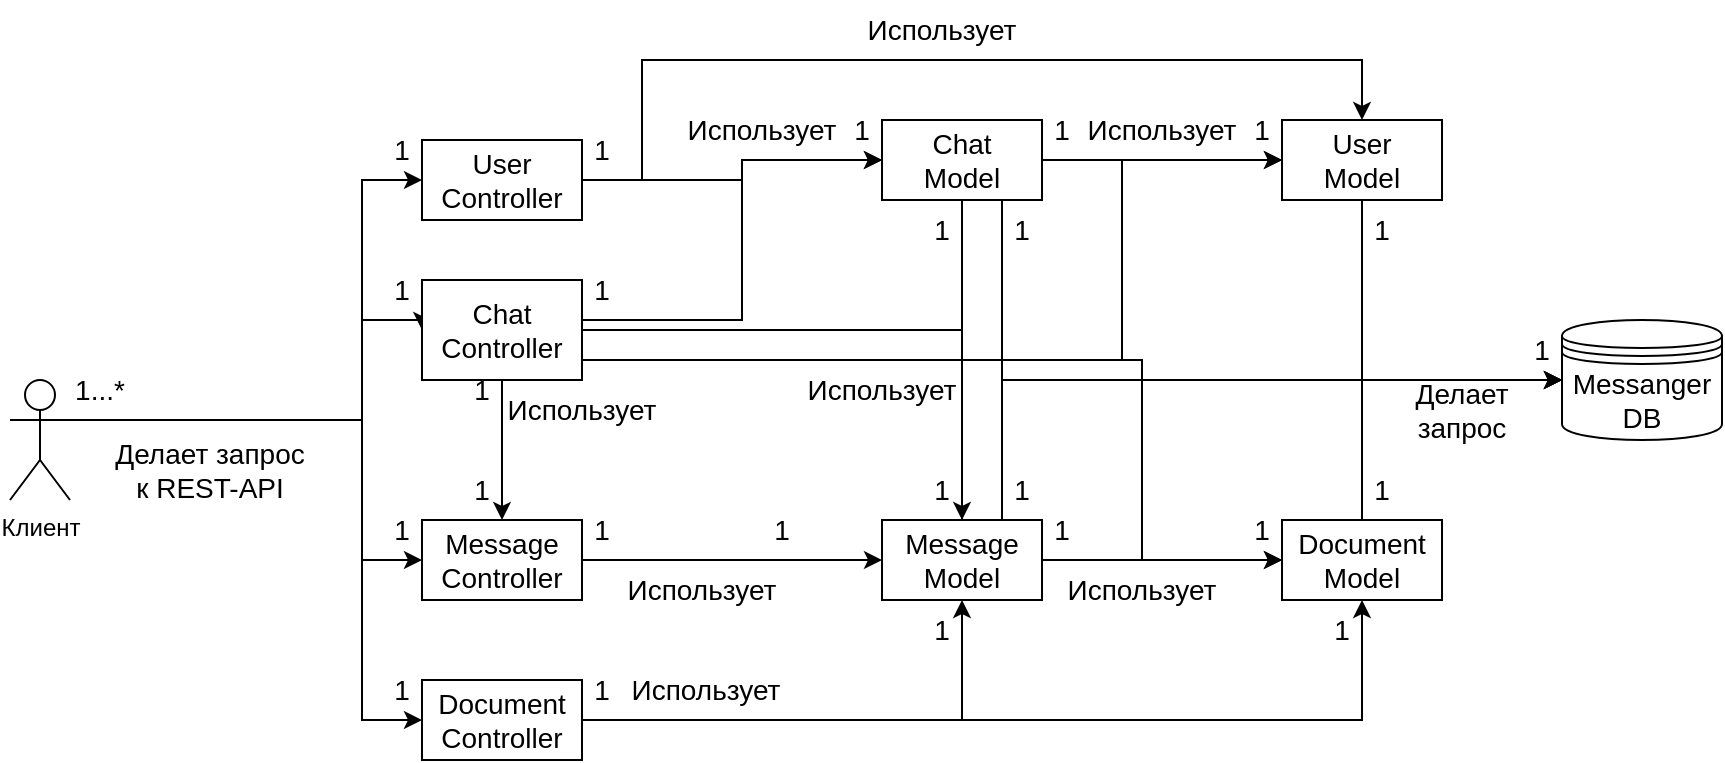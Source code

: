<mxfile version="14.6.12" type="device"><diagram id="C5RBs43oDa-KdzZeNtuy" name="Page-1"><mxGraphModel dx="1038" dy="551" grid="1" gridSize="10" guides="1" tooltips="1" connect="1" arrows="1" fold="1" page="1" pageScale="1" pageWidth="827" pageHeight="1169" math="0" shadow="0"><root><mxCell id="WIyWlLk6GJQsqaUBKTNV-0"/><mxCell id="WIyWlLk6GJQsqaUBKTNV-1" parent="WIyWlLk6GJQsqaUBKTNV-0"/><mxCell id="nuO5wskT-QE21KjxMwni-0" value="Клиент" style="shape=umlActor;verticalLabelPosition=bottom;verticalAlign=top;html=1;outlineConnect=0;" parent="WIyWlLk6GJQsqaUBKTNV-1" vertex="1"><mxGeometry x="4" y="210" width="30" height="60" as="geometry"/></mxCell><mxCell id="nuO5wskT-QE21KjxMwni-46" style="edgeStyle=orthogonalEdgeStyle;rounded=0;sketch=0;jumpStyle=none;orthogonalLoop=1;jettySize=auto;html=1;exitX=1;exitY=0.5;exitDx=0;exitDy=0;entryX=0;entryY=0.5;entryDx=0;entryDy=0;shadow=0;targetPerimeterSpacing=0;fontSize=14;" parent="WIyWlLk6GJQsqaUBKTNV-1" target="nuO5wskT-QE21KjxMwni-16" edge="1"><mxGeometry relative="1" as="geometry"><mxPoint x="164" y="230" as="sourcePoint"/><Array as="points"><mxPoint x="180" y="230"/><mxPoint x="180" y="110"/></Array></mxGeometry></mxCell><mxCell id="nuO5wskT-QE21KjxMwni-47" style="edgeStyle=orthogonalEdgeStyle;rounded=0;sketch=0;jumpStyle=none;orthogonalLoop=1;jettySize=auto;html=1;exitX=1;exitY=0.5;exitDx=0;exitDy=0;entryX=0;entryY=0.5;entryDx=0;entryDy=0;shadow=0;targetPerimeterSpacing=0;fontSize=14;" parent="WIyWlLk6GJQsqaUBKTNV-1" target="nuO5wskT-QE21KjxMwni-17" edge="1"><mxGeometry relative="1" as="geometry"><mxPoint x="164" y="230" as="sourcePoint"/><Array as="points"><mxPoint x="180" y="230"/><mxPoint x="180" y="180"/></Array></mxGeometry></mxCell><mxCell id="nuO5wskT-QE21KjxMwni-48" style="edgeStyle=orthogonalEdgeStyle;rounded=0;sketch=0;jumpStyle=none;orthogonalLoop=1;jettySize=auto;html=1;exitX=1;exitY=0.5;exitDx=0;exitDy=0;entryX=0;entryY=0.5;entryDx=0;entryDy=0;shadow=0;targetPerimeterSpacing=0;fontSize=14;" parent="WIyWlLk6GJQsqaUBKTNV-1" target="nuO5wskT-QE21KjxMwni-18" edge="1"><mxGeometry relative="1" as="geometry"><mxPoint x="164" y="230" as="sourcePoint"/><Array as="points"><mxPoint x="180" y="230"/><mxPoint x="180" y="300"/></Array></mxGeometry></mxCell><mxCell id="nuO5wskT-QE21KjxMwni-49" style="edgeStyle=orthogonalEdgeStyle;rounded=0;sketch=0;jumpStyle=none;orthogonalLoop=1;jettySize=auto;html=1;exitX=1;exitY=0.5;exitDx=0;exitDy=0;entryX=0;entryY=0.5;entryDx=0;entryDy=0;shadow=0;targetPerimeterSpacing=0;fontSize=14;" parent="WIyWlLk6GJQsqaUBKTNV-1" target="nuO5wskT-QE21KjxMwni-19" edge="1"><mxGeometry relative="1" as="geometry"><mxPoint x="164" y="230" as="sourcePoint"/><Array as="points"><mxPoint x="180" y="230"/><mxPoint x="180" y="380"/></Array></mxGeometry></mxCell><mxCell id="nuO5wskT-QE21KjxMwni-7" value="" style="endArrow=none;html=1;shadow=0;exitX=1;exitY=0.333;exitDx=0;exitDy=0;exitPerimeter=0;endFill=0;edgeStyle=orthogonalEdgeStyle;rounded=0;" parent="WIyWlLk6GJQsqaUBKTNV-1" source="nuO5wskT-QE21KjxMwni-0" edge="1"><mxGeometry relative="1" as="geometry"><mxPoint x="264" y="300" as="sourcePoint"/><mxPoint x="180" y="230" as="targetPoint"/></mxGeometry></mxCell><mxCell id="nuO5wskT-QE21KjxMwni-56" style="edgeStyle=orthogonalEdgeStyle;rounded=0;sketch=0;jumpStyle=none;orthogonalLoop=1;jettySize=auto;html=1;exitX=1;exitY=0.5;exitDx=0;exitDy=0;shadow=0;targetPerimeterSpacing=0;fontSize=14;" parent="WIyWlLk6GJQsqaUBKTNV-1" source="nuO5wskT-QE21KjxMwni-16" target="nuO5wskT-QE21KjxMwni-20" edge="1"><mxGeometry relative="1" as="geometry"><Array as="points"><mxPoint x="320" y="110"/><mxPoint x="320" y="50"/><mxPoint x="680" y="50"/></Array></mxGeometry></mxCell><mxCell id="7utdtpMVFO24UKG7pfP5-5" style="edgeStyle=orthogonalEdgeStyle;rounded=0;orthogonalLoop=1;jettySize=auto;html=1;exitX=0;exitY=1;exitDx=0;exitDy=0;entryX=0;entryY=0.5;entryDx=0;entryDy=0;" edge="1" parent="WIyWlLk6GJQsqaUBKTNV-1" source="nuO5wskT-QE21KjxMwni-66" target="nuO5wskT-QE21KjxMwni-21"><mxGeometry relative="1" as="geometry"><Array as="points"><mxPoint x="370" y="110"/><mxPoint x="370" y="100"/></Array></mxGeometry></mxCell><mxCell id="nuO5wskT-QE21KjxMwni-16" value="User&lt;br&gt;Controller" style="rounded=0;whiteSpace=wrap;html=1;fontSize=14;" parent="WIyWlLk6GJQsqaUBKTNV-1" vertex="1"><mxGeometry x="210" y="90" width="80" height="40" as="geometry"/></mxCell><mxCell id="nuO5wskT-QE21KjxMwni-57" style="edgeStyle=orthogonalEdgeStyle;rounded=0;sketch=0;jumpStyle=none;orthogonalLoop=1;jettySize=auto;html=1;exitX=1;exitY=0.5;exitDx=0;exitDy=0;entryX=0;entryY=0.5;entryDx=0;entryDy=0;shadow=0;targetPerimeterSpacing=0;fontSize=14;" parent="WIyWlLk6GJQsqaUBKTNV-1" source="nuO5wskT-QE21KjxMwni-17" target="nuO5wskT-QE21KjxMwni-21" edge="1"><mxGeometry relative="1" as="geometry"><Array as="points"><mxPoint x="370" y="180"/><mxPoint x="370" y="100"/></Array></mxGeometry></mxCell><mxCell id="nuO5wskT-QE21KjxMwni-61" style="edgeStyle=orthogonalEdgeStyle;rounded=0;sketch=0;jumpStyle=none;orthogonalLoop=1;jettySize=auto;html=1;exitX=0.5;exitY=1;exitDx=0;exitDy=0;entryX=0.5;entryY=0;entryDx=0;entryDy=0;shadow=0;targetPerimeterSpacing=0;fontSize=14;" parent="WIyWlLk6GJQsqaUBKTNV-1" source="nuO5wskT-QE21KjxMwni-17" target="nuO5wskT-QE21KjxMwni-18" edge="1"><mxGeometry relative="1" as="geometry"/></mxCell><mxCell id="7utdtpMVFO24UKG7pfP5-6" style="edgeStyle=orthogonalEdgeStyle;rounded=0;orthogonalLoop=1;jettySize=auto;html=1;exitX=1;exitY=0.5;exitDx=0;exitDy=0;entryX=0.5;entryY=0.5;entryDx=0;entryDy=0;entryPerimeter=0;" edge="1" parent="WIyWlLk6GJQsqaUBKTNV-1" source="nuO5wskT-QE21KjxMwni-17" target="nuO5wskT-QE21KjxMwni-22"><mxGeometry relative="1" as="geometry"/></mxCell><mxCell id="7utdtpMVFO24UKG7pfP5-7" style="edgeStyle=orthogonalEdgeStyle;rounded=0;orthogonalLoop=1;jettySize=auto;html=1;exitX=1;exitY=0.75;exitDx=0;exitDy=0;entryX=0;entryY=0.5;entryDx=0;entryDy=0;" edge="1" parent="WIyWlLk6GJQsqaUBKTNV-1" source="nuO5wskT-QE21KjxMwni-17" target="nuO5wskT-QE21KjxMwni-23"><mxGeometry relative="1" as="geometry"><Array as="points"><mxPoint x="290" y="200"/><mxPoint x="570" y="200"/><mxPoint x="570" y="300"/></Array></mxGeometry></mxCell><mxCell id="7utdtpMVFO24UKG7pfP5-8" style="edgeStyle=orthogonalEdgeStyle;rounded=0;orthogonalLoop=1;jettySize=auto;html=1;exitX=1;exitY=0.75;exitDx=0;exitDy=0;" edge="1" parent="WIyWlLk6GJQsqaUBKTNV-1" source="nuO5wskT-QE21KjxMwni-17" target="nuO5wskT-QE21KjxMwni-20"><mxGeometry relative="1" as="geometry"><Array as="points"><mxPoint x="290" y="200"/><mxPoint x="560" y="200"/><mxPoint x="560" y="100"/></Array></mxGeometry></mxCell><mxCell id="nuO5wskT-QE21KjxMwni-17" value="Chat&lt;br&gt;Controller" style="rounded=0;whiteSpace=wrap;html=1;fontSize=14;" parent="WIyWlLk6GJQsqaUBKTNV-1" vertex="1"><mxGeometry x="210" y="160" width="80" height="50" as="geometry"/></mxCell><mxCell id="nuO5wskT-QE21KjxMwni-58" style="edgeStyle=orthogonalEdgeStyle;rounded=0;sketch=0;jumpStyle=none;orthogonalLoop=1;jettySize=auto;html=1;exitX=1;exitY=0.5;exitDx=0;exitDy=0;entryX=0;entryY=0.5;entryDx=0;entryDy=0;shadow=0;targetPerimeterSpacing=0;fontSize=14;" parent="WIyWlLk6GJQsqaUBKTNV-1" source="nuO5wskT-QE21KjxMwni-18" target="nuO5wskT-QE21KjxMwni-22" edge="1"><mxGeometry relative="1" as="geometry"/></mxCell><mxCell id="nuO5wskT-QE21KjxMwni-18" value="Message&lt;br&gt;Controller" style="rounded=0;whiteSpace=wrap;html=1;fontSize=14;" parent="WIyWlLk6GJQsqaUBKTNV-1" vertex="1"><mxGeometry x="210" y="280" width="80" height="40" as="geometry"/></mxCell><mxCell id="nuO5wskT-QE21KjxMwni-59" style="edgeStyle=orthogonalEdgeStyle;rounded=0;sketch=0;jumpStyle=none;orthogonalLoop=1;jettySize=auto;html=1;exitX=1;exitY=0.5;exitDx=0;exitDy=0;shadow=0;targetPerimeterSpacing=0;fontSize=14;" parent="WIyWlLk6GJQsqaUBKTNV-1" source="nuO5wskT-QE21KjxMwni-19" target="nuO5wskT-QE21KjxMwni-23" edge="1"><mxGeometry relative="1" as="geometry"><Array as="points"><mxPoint x="680" y="380"/></Array></mxGeometry></mxCell><mxCell id="7utdtpMVFO24UKG7pfP5-9" style="edgeStyle=orthogonalEdgeStyle;rounded=0;orthogonalLoop=1;jettySize=auto;html=1;exitX=1;exitY=0.5;exitDx=0;exitDy=0;entryX=0.5;entryY=1;entryDx=0;entryDy=0;" edge="1" parent="WIyWlLk6GJQsqaUBKTNV-1" source="nuO5wskT-QE21KjxMwni-19" target="nuO5wskT-QE21KjxMwni-22"><mxGeometry relative="1" as="geometry"/></mxCell><mxCell id="nuO5wskT-QE21KjxMwni-19" value="Document&lt;br&gt;Controller" style="rounded=0;whiteSpace=wrap;html=1;fontSize=14;" parent="WIyWlLk6GJQsqaUBKTNV-1" vertex="1"><mxGeometry x="210" y="360" width="80" height="40" as="geometry"/></mxCell><mxCell id="7utdtpMVFO24UKG7pfP5-11" style="edgeStyle=orthogonalEdgeStyle;rounded=0;orthogonalLoop=1;jettySize=auto;html=1;exitX=0.5;exitY=1;exitDx=0;exitDy=0;" edge="1" parent="WIyWlLk6GJQsqaUBKTNV-1" source="nuO5wskT-QE21KjxMwni-20" target="nuO5wskT-QE21KjxMwni-24"><mxGeometry relative="1" as="geometry"><Array as="points"><mxPoint x="680" y="210"/></Array></mxGeometry></mxCell><mxCell id="nuO5wskT-QE21KjxMwni-20" value="User&lt;br&gt;Model" style="rounded=0;whiteSpace=wrap;html=1;fontSize=14;" parent="WIyWlLk6GJQsqaUBKTNV-1" vertex="1"><mxGeometry x="640" y="80" width="80" height="40" as="geometry"/></mxCell><mxCell id="nuO5wskT-QE21KjxMwni-60" style="edgeStyle=orthogonalEdgeStyle;rounded=0;sketch=0;jumpStyle=none;orthogonalLoop=1;jettySize=auto;html=1;exitX=0.5;exitY=1;exitDx=0;exitDy=0;entryX=0.5;entryY=0;entryDx=0;entryDy=0;shadow=0;targetPerimeterSpacing=0;fontSize=14;" parent="WIyWlLk6GJQsqaUBKTNV-1" source="nuO5wskT-QE21KjxMwni-21" target="nuO5wskT-QE21KjxMwni-22" edge="1"><mxGeometry relative="1" as="geometry"/></mxCell><mxCell id="7utdtpMVFO24UKG7pfP5-3" style="edgeStyle=orthogonalEdgeStyle;rounded=0;orthogonalLoop=1;jettySize=auto;html=1;" edge="1" parent="WIyWlLk6GJQsqaUBKTNV-1" source="nuO5wskT-QE21KjxMwni-21" target="nuO5wskT-QE21KjxMwni-20"><mxGeometry relative="1" as="geometry"/></mxCell><mxCell id="7utdtpMVFO24UKG7pfP5-13" style="edgeStyle=orthogonalEdgeStyle;rounded=0;orthogonalLoop=1;jettySize=auto;html=1;exitX=0.75;exitY=1;exitDx=0;exitDy=0;" edge="1" parent="WIyWlLk6GJQsqaUBKTNV-1" source="nuO5wskT-QE21KjxMwni-21" target="nuO5wskT-QE21KjxMwni-24"><mxGeometry relative="1" as="geometry"><Array as="points"><mxPoint x="500" y="210"/></Array></mxGeometry></mxCell><mxCell id="nuO5wskT-QE21KjxMwni-21" value="Chat&lt;br&gt;Model" style="rounded=0;whiteSpace=wrap;html=1;fontSize=14;" parent="WIyWlLk6GJQsqaUBKTNV-1" vertex="1"><mxGeometry x="440" y="80" width="80" height="40" as="geometry"/></mxCell><mxCell id="7utdtpMVFO24UKG7pfP5-14" style="edgeStyle=orthogonalEdgeStyle;rounded=0;orthogonalLoop=1;jettySize=auto;html=1;exitX=0.75;exitY=0;exitDx=0;exitDy=0;" edge="1" parent="WIyWlLk6GJQsqaUBKTNV-1" source="nuO5wskT-QE21KjxMwni-22" target="nuO5wskT-QE21KjxMwni-24"><mxGeometry relative="1" as="geometry"><Array as="points"><mxPoint x="500" y="210"/></Array></mxGeometry></mxCell><mxCell id="7utdtpMVFO24UKG7pfP5-18" style="edgeStyle=orthogonalEdgeStyle;rounded=0;orthogonalLoop=1;jettySize=auto;html=1;exitX=1;exitY=0.5;exitDx=0;exitDy=0;" edge="1" parent="WIyWlLk6GJQsqaUBKTNV-1" source="nuO5wskT-QE21KjxMwni-22" target="nuO5wskT-QE21KjxMwni-23"><mxGeometry relative="1" as="geometry"/></mxCell><mxCell id="nuO5wskT-QE21KjxMwni-22" value="Message&lt;br&gt;Model" style="rounded=0;whiteSpace=wrap;html=1;fontSize=14;" parent="WIyWlLk6GJQsqaUBKTNV-1" vertex="1"><mxGeometry x="440" y="280" width="80" height="40" as="geometry"/></mxCell><mxCell id="7utdtpMVFO24UKG7pfP5-12" style="edgeStyle=orthogonalEdgeStyle;rounded=0;orthogonalLoop=1;jettySize=auto;html=1;exitX=0.5;exitY=0;exitDx=0;exitDy=0;" edge="1" parent="WIyWlLk6GJQsqaUBKTNV-1" source="nuO5wskT-QE21KjxMwni-23" target="nuO5wskT-QE21KjxMwni-24"><mxGeometry relative="1" as="geometry"><Array as="points"><mxPoint x="680" y="210"/></Array></mxGeometry></mxCell><mxCell id="nuO5wskT-QE21KjxMwni-23" value="Document&lt;br&gt;Model" style="rounded=0;whiteSpace=wrap;html=1;fontSize=14;" parent="WIyWlLk6GJQsqaUBKTNV-1" vertex="1"><mxGeometry x="640" y="280" width="80" height="40" as="geometry"/></mxCell><mxCell id="nuO5wskT-QE21KjxMwni-24" value="Messanger&lt;br&gt;DB" style="shape=datastore;whiteSpace=wrap;html=1;fontSize=14;" parent="WIyWlLk6GJQsqaUBKTNV-1" vertex="1"><mxGeometry x="780" y="180" width="80" height="60" as="geometry"/></mxCell><mxCell id="nuO5wskT-QE21KjxMwni-37" value="Делает&lt;br&gt;запрос" style="text;html=1;strokeColor=none;fillColor=none;align=center;verticalAlign=middle;whiteSpace=wrap;rounded=0;fontSize=14;" parent="WIyWlLk6GJQsqaUBKTNV-1" vertex="1"><mxGeometry x="700" y="210" width="60" height="30" as="geometry"/></mxCell><mxCell id="nuO5wskT-QE21KjxMwni-41" value="1" style="text;html=1;strokeColor=none;fillColor=none;align=center;verticalAlign=middle;whiteSpace=wrap;rounded=0;fontSize=14;" parent="WIyWlLk6GJQsqaUBKTNV-1" vertex="1"><mxGeometry x="760" y="180" width="20" height="30" as="geometry"/></mxCell><mxCell id="nuO5wskT-QE21KjxMwni-42" value="1" style="text;html=1;strokeColor=none;fillColor=none;align=center;verticalAlign=middle;whiteSpace=wrap;rounded=0;fontSize=14;" parent="WIyWlLk6GJQsqaUBKTNV-1" vertex="1"><mxGeometry x="460" y="320" width="20" height="30" as="geometry"/></mxCell><mxCell id="nuO5wskT-QE21KjxMwni-43" value="1" style="text;html=1;strokeColor=none;fillColor=none;align=center;verticalAlign=middle;whiteSpace=wrap;rounded=0;fontSize=14;" parent="WIyWlLk6GJQsqaUBKTNV-1" vertex="1"><mxGeometry x="520" y="70" width="20" height="30" as="geometry"/></mxCell><mxCell id="nuO5wskT-QE21KjxMwni-44" value="1" style="text;html=1;strokeColor=none;fillColor=none;align=center;verticalAlign=middle;whiteSpace=wrap;rounded=0;fontSize=14;" parent="WIyWlLk6GJQsqaUBKTNV-1" vertex="1"><mxGeometry x="620" y="70" width="20" height="30" as="geometry"/></mxCell><mxCell id="nuO5wskT-QE21KjxMwni-52" value="1" style="text;html=1;strokeColor=none;fillColor=none;align=center;verticalAlign=middle;whiteSpace=wrap;rounded=0;fontSize=14;" parent="WIyWlLk6GJQsqaUBKTNV-1" vertex="1"><mxGeometry x="190" y="80" width="20" height="30" as="geometry"/></mxCell><mxCell id="nuO5wskT-QE21KjxMwni-53" value="1" style="text;html=1;strokeColor=none;fillColor=none;align=center;verticalAlign=middle;whiteSpace=wrap;rounded=0;fontSize=14;" parent="WIyWlLk6GJQsqaUBKTNV-1" vertex="1"><mxGeometry x="190" y="150" width="20" height="30" as="geometry"/></mxCell><mxCell id="nuO5wskT-QE21KjxMwni-54" value="1" style="text;html=1;strokeColor=none;fillColor=none;align=center;verticalAlign=middle;whiteSpace=wrap;rounded=0;fontSize=14;" parent="WIyWlLk6GJQsqaUBKTNV-1" vertex="1"><mxGeometry x="190" y="270" width="20" height="30" as="geometry"/></mxCell><mxCell id="nuO5wskT-QE21KjxMwni-55" value="1" style="text;html=1;strokeColor=none;fillColor=none;align=center;verticalAlign=middle;whiteSpace=wrap;rounded=0;fontSize=14;" parent="WIyWlLk6GJQsqaUBKTNV-1" vertex="1"><mxGeometry x="190" y="350" width="20" height="30" as="geometry"/></mxCell><mxCell id="nuO5wskT-QE21KjxMwni-62" value="Использует" style="text;html=1;strokeColor=none;fillColor=none;align=center;verticalAlign=middle;whiteSpace=wrap;rounded=0;fontSize=14;" parent="WIyWlLk6GJQsqaUBKTNV-1" vertex="1"><mxGeometry x="420" y="20" width="100" height="30" as="geometry"/></mxCell><mxCell id="nuO5wskT-QE21KjxMwni-63" value="Использует" style="text;html=1;strokeColor=none;fillColor=none;align=center;verticalAlign=middle;whiteSpace=wrap;rounded=0;fontSize=14;" parent="WIyWlLk6GJQsqaUBKTNV-1" vertex="1"><mxGeometry x="340" y="70" width="80" height="30" as="geometry"/></mxCell><mxCell id="nuO5wskT-QE21KjxMwni-64" value="Использует" style="text;html=1;strokeColor=none;fillColor=none;align=center;verticalAlign=middle;whiteSpace=wrap;rounded=0;fontSize=14;" parent="WIyWlLk6GJQsqaUBKTNV-1" vertex="1"><mxGeometry x="310" y="300" width="80" height="30" as="geometry"/></mxCell><mxCell id="nuO5wskT-QE21KjxMwni-65" value="Использует" style="text;html=1;strokeColor=none;fillColor=none;align=center;verticalAlign=middle;whiteSpace=wrap;rounded=0;fontSize=14;" parent="WIyWlLk6GJQsqaUBKTNV-1" vertex="1"><mxGeometry x="314" y="350" width="76" height="30" as="geometry"/></mxCell><mxCell id="nuO5wskT-QE21KjxMwni-66" value="1" style="text;html=1;strokeColor=none;fillColor=none;align=center;verticalAlign=middle;whiteSpace=wrap;rounded=0;fontSize=14;" parent="WIyWlLk6GJQsqaUBKTNV-1" vertex="1"><mxGeometry x="290" y="80" width="20" height="30" as="geometry"/></mxCell><mxCell id="nuO5wskT-QE21KjxMwni-67" value="1" style="text;html=1;strokeColor=none;fillColor=none;align=center;verticalAlign=middle;whiteSpace=wrap;rounded=0;fontSize=14;" parent="WIyWlLk6GJQsqaUBKTNV-1" vertex="1"><mxGeometry x="500" y="250" width="20" height="30" as="geometry"/></mxCell><mxCell id="nuO5wskT-QE21KjxMwni-68" value="1" style="text;html=1;strokeColor=none;fillColor=none;align=center;verticalAlign=middle;whiteSpace=wrap;rounded=0;fontSize=14;" parent="WIyWlLk6GJQsqaUBKTNV-1" vertex="1"><mxGeometry x="290" y="150" width="20" height="30" as="geometry"/></mxCell><mxCell id="nuO5wskT-QE21KjxMwni-69" value="1" style="text;html=1;strokeColor=none;fillColor=none;align=center;verticalAlign=middle;whiteSpace=wrap;rounded=0;fontSize=14;" parent="WIyWlLk6GJQsqaUBKTNV-1" vertex="1"><mxGeometry x="460" y="120" width="20" height="30" as="geometry"/></mxCell><mxCell id="nuO5wskT-QE21KjxMwni-70" value="1" style="text;html=1;strokeColor=none;fillColor=none;align=center;verticalAlign=middle;whiteSpace=wrap;rounded=0;fontSize=14;" parent="WIyWlLk6GJQsqaUBKTNV-1" vertex="1"><mxGeometry x="290" y="270" width="20" height="30" as="geometry"/></mxCell><mxCell id="nuO5wskT-QE21KjxMwni-71" value="1" style="text;html=1;strokeColor=none;fillColor=none;align=center;verticalAlign=middle;whiteSpace=wrap;rounded=0;fontSize=14;" parent="WIyWlLk6GJQsqaUBKTNV-1" vertex="1"><mxGeometry x="380" y="270" width="20" height="30" as="geometry"/></mxCell><mxCell id="nuO5wskT-QE21KjxMwni-72" value="1" style="text;html=1;strokeColor=none;fillColor=none;align=center;verticalAlign=middle;whiteSpace=wrap;rounded=0;fontSize=14;" parent="WIyWlLk6GJQsqaUBKTNV-1" vertex="1"><mxGeometry x="290" y="350" width="20" height="30" as="geometry"/></mxCell><mxCell id="nuO5wskT-QE21KjxMwni-73" value="1" style="text;html=1;strokeColor=none;fillColor=none;align=center;verticalAlign=middle;whiteSpace=wrap;rounded=0;fontSize=14;" parent="WIyWlLk6GJQsqaUBKTNV-1" vertex="1"><mxGeometry x="660" y="320" width="20" height="30" as="geometry"/></mxCell><mxCell id="nuO5wskT-QE21KjxMwni-74" value="Использует" style="text;html=1;strokeColor=none;fillColor=none;align=center;verticalAlign=middle;whiteSpace=wrap;rounded=0;fontSize=14;" parent="WIyWlLk6GJQsqaUBKTNV-1" vertex="1"><mxGeometry x="250" y="210" width="80" height="30" as="geometry"/></mxCell><mxCell id="nuO5wskT-QE21KjxMwni-76" value="Использует" style="text;html=1;strokeColor=none;fillColor=none;align=center;verticalAlign=middle;whiteSpace=wrap;rounded=0;fontSize=14;" parent="WIyWlLk6GJQsqaUBKTNV-1" vertex="1"><mxGeometry x="400" y="200" width="80" height="30" as="geometry"/></mxCell><mxCell id="nuO5wskT-QE21KjxMwni-77" value="1" style="text;html=1;strokeColor=none;fillColor=none;align=center;verticalAlign=middle;whiteSpace=wrap;rounded=0;fontSize=14;" parent="WIyWlLk6GJQsqaUBKTNV-1" vertex="1"><mxGeometry x="230" y="200" width="20" height="30" as="geometry"/></mxCell><mxCell id="nuO5wskT-QE21KjxMwni-78" value="1" style="text;html=1;strokeColor=none;fillColor=none;align=center;verticalAlign=middle;whiteSpace=wrap;rounded=0;fontSize=14;" parent="WIyWlLk6GJQsqaUBKTNV-1" vertex="1"><mxGeometry x="230" y="250" width="20" height="30" as="geometry"/></mxCell><mxCell id="nuO5wskT-QE21KjxMwni-79" value="1" style="text;html=1;strokeColor=none;fillColor=none;align=center;verticalAlign=middle;whiteSpace=wrap;rounded=0;fontSize=14;" parent="WIyWlLk6GJQsqaUBKTNV-1" vertex="1"><mxGeometry x="420" y="70" width="20" height="30" as="geometry"/></mxCell><mxCell id="nuO5wskT-QE21KjxMwni-80" value="1" style="text;html=1;strokeColor=none;fillColor=none;align=center;verticalAlign=middle;whiteSpace=wrap;rounded=0;fontSize=14;" parent="WIyWlLk6GJQsqaUBKTNV-1" vertex="1"><mxGeometry x="460" y="250" width="20" height="30" as="geometry"/></mxCell><mxCell id="nuO5wskT-QE21KjxMwni-81" value="1" style="text;html=1;strokeColor=none;fillColor=none;align=center;verticalAlign=middle;whiteSpace=wrap;rounded=0;fontSize=14;" parent="WIyWlLk6GJQsqaUBKTNV-1" vertex="1"><mxGeometry x="620" y="270" width="20" height="30" as="geometry"/></mxCell><mxCell id="nuO5wskT-QE21KjxMwni-82" value="1...*" style="text;html=1;strokeColor=none;fillColor=none;align=center;verticalAlign=middle;whiteSpace=wrap;rounded=0;fontSize=14;" parent="WIyWlLk6GJQsqaUBKTNV-1" vertex="1"><mxGeometry x="34" y="200" width="30" height="30" as="geometry"/></mxCell><mxCell id="nuO5wskT-QE21KjxMwni-84" value="Делает запрос &lt;br&gt;к REST-API" style="text;html=1;strokeColor=none;fillColor=none;align=center;verticalAlign=middle;whiteSpace=wrap;rounded=0;fontSize=14;" parent="WIyWlLk6GJQsqaUBKTNV-1" vertex="1"><mxGeometry x="44" y="240" width="120" height="30" as="geometry"/></mxCell><mxCell id="7utdtpMVFO24UKG7pfP5-4" value="Использует" style="text;html=1;strokeColor=none;fillColor=none;align=center;verticalAlign=middle;whiteSpace=wrap;rounded=0;fontSize=14;" vertex="1" parent="WIyWlLk6GJQsqaUBKTNV-1"><mxGeometry x="540" y="70" width="80" height="30" as="geometry"/></mxCell><mxCell id="7utdtpMVFO24UKG7pfP5-15" value="1" style="text;html=1;strokeColor=none;fillColor=none;align=center;verticalAlign=middle;whiteSpace=wrap;rounded=0;fontSize=14;" vertex="1" parent="WIyWlLk6GJQsqaUBKTNV-1"><mxGeometry x="680" y="120" width="20" height="30" as="geometry"/></mxCell><mxCell id="7utdtpMVFO24UKG7pfP5-16" value="1" style="text;html=1;strokeColor=none;fillColor=none;align=center;verticalAlign=middle;whiteSpace=wrap;rounded=0;fontSize=14;" vertex="1" parent="WIyWlLk6GJQsqaUBKTNV-1"><mxGeometry x="500" y="120" width="20" height="30" as="geometry"/></mxCell><mxCell id="7utdtpMVFO24UKG7pfP5-17" value="1" style="text;html=1;strokeColor=none;fillColor=none;align=center;verticalAlign=middle;whiteSpace=wrap;rounded=0;fontSize=14;" vertex="1" parent="WIyWlLk6GJQsqaUBKTNV-1"><mxGeometry x="680" y="250" width="20" height="30" as="geometry"/></mxCell><mxCell id="7utdtpMVFO24UKG7pfP5-19" value="Использует" style="text;html=1;strokeColor=none;fillColor=none;align=center;verticalAlign=middle;whiteSpace=wrap;rounded=0;fontSize=14;" vertex="1" parent="WIyWlLk6GJQsqaUBKTNV-1"><mxGeometry x="530" y="300" width="80" height="30" as="geometry"/></mxCell><mxCell id="7utdtpMVFO24UKG7pfP5-20" value="1" style="text;html=1;strokeColor=none;fillColor=none;align=center;verticalAlign=middle;whiteSpace=wrap;rounded=0;fontSize=14;" vertex="1" parent="WIyWlLk6GJQsqaUBKTNV-1"><mxGeometry x="520" y="270" width="20" height="30" as="geometry"/></mxCell></root></mxGraphModel></diagram></mxfile>